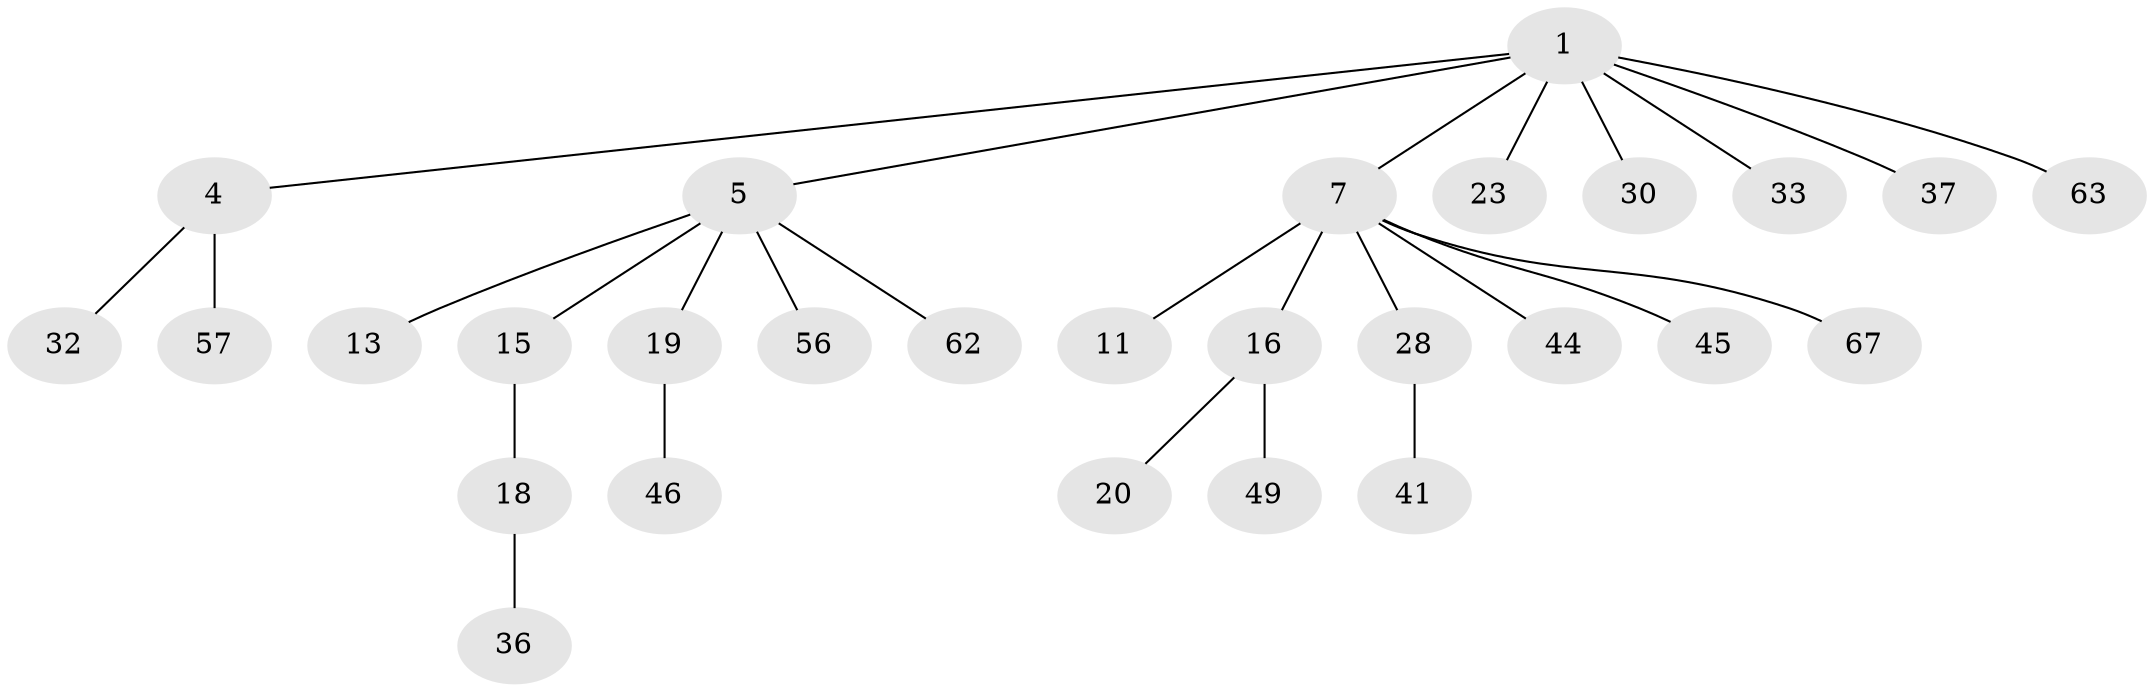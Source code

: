 // original degree distribution, {4: 0.07142857142857142, 2: 0.22857142857142856, 6: 0.04285714285714286, 5: 0.04285714285714286, 3: 0.07142857142857142, 1: 0.5428571428571428}
// Generated by graph-tools (version 1.1) at 2025/19/03/04/25 18:19:10]
// undirected, 28 vertices, 27 edges
graph export_dot {
graph [start="1"]
  node [color=gray90,style=filled];
  1 [super="+2+3+14+21"];
  4 [super="+27+50+22+9"];
  5 [super="+10"];
  7 [super="+8+12+39+29+42"];
  11 [super="+24+25"];
  13 [super="+60+43+35+51"];
  15;
  16 [super="+17+53"];
  18 [super="+34"];
  19;
  20;
  23;
  28 [super="+55+66+38"];
  30;
  32 [super="+61"];
  33;
  36;
  37;
  41 [super="+52"];
  44 [super="+65"];
  45;
  46;
  49;
  56;
  57;
  62;
  63;
  67;
  1 -- 5;
  1 -- 33;
  1 -- 4;
  1 -- 37;
  1 -- 7;
  1 -- 23;
  1 -- 30;
  1 -- 63;
  4 -- 32;
  4 -- 57;
  5 -- 15;
  5 -- 19;
  5 -- 56;
  5 -- 13;
  5 -- 62;
  7 -- 16;
  7 -- 67;
  7 -- 11;
  7 -- 44;
  7 -- 28;
  7 -- 45;
  15 -- 18;
  16 -- 49;
  16 -- 20;
  18 -- 36;
  19 -- 46;
  28 -- 41;
}
